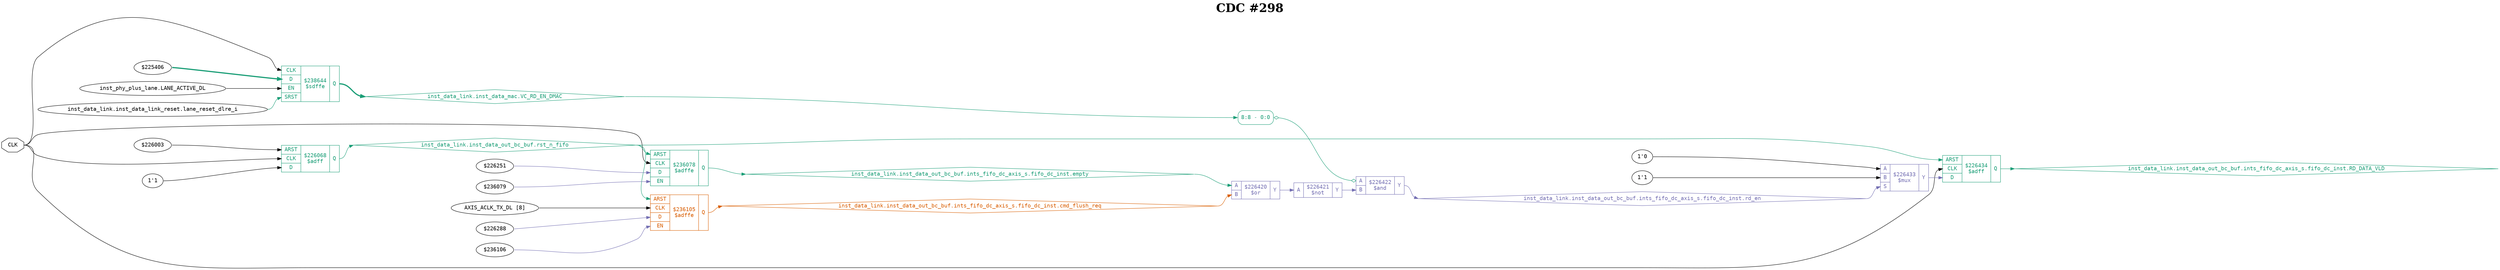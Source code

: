 digraph "spacefibre_light_top" {
label=<<b>CDC #298</b>>;
labelloc="t"
fontsize="30"
node ["fontname"="Courier"]
edge ["fontname"="Courier"]
rankdir="LR";
remincross=true;
n4 [ shape=octagon, label="CLK", color="black", fontcolor="black", href="/src/ip_spacefibre_light_top/spacefibre_light_top.vhd#45" ];
n5 [ shape=diamond, label="inst_data_link.inst_data_mac.VC_RD_EN_DMAC", colorscheme="dark28", color="1", fontcolor="1", href="/src/module_data_link/data_mac.vhd#57" ];
n6 [ shape=diamond, label="inst_data_link.inst_data_out_bc_buf.ints_fifo_dc_axis_s.fifo_dc_inst.RD_DATA_VLD", colorscheme="dark28", color="1", fontcolor="1", href="/src/ip/fifo_dc/fifo_dc.vhd#55" ];
n7 [ shape=diamond, label="inst_data_link.inst_data_out_bc_buf.ints_fifo_dc_axis_s.fifo_dc_inst.cmd_flush_req", colorscheme="dark28", color="2", fontcolor="2", href="/src/ip/fifo_dc/fifo_dc.vhd#111" ];
n8 [ shape=diamond, label="inst_data_link.inst_data_out_bc_buf.ints_fifo_dc_axis_s.fifo_dc_inst.empty", colorscheme="dark28", color="1", fontcolor="1", href="/src/ip/fifo_dc/fifo_dc.vhd#129" ];
n9 [ shape=diamond, label="inst_data_link.inst_data_out_bc_buf.ints_fifo_dc_axis_s.fifo_dc_inst.rd_en", colorscheme="dark28", color="3", fontcolor="3", href="/src/ip/fifo_dc/fifo_dc.vhd#124" ];
n10 [ shape=diamond, label="inst_data_link.inst_data_out_bc_buf.rst_n_fifo", colorscheme="dark28", color="1", fontcolor="1", href="/src/module_data_link/data_out_bc_buf.vhd#118" ];
{ rank="source"; n4;}
{ rank="sink";}
v0 [ label="$226251" ];
v1 [ label="$236079" ];
c15 [ shape=record, label="{{<p11> ARST|<p4> CLK|<p12> D|<p13> EN}|$236078\n$adffe|{<p14> Q}}", colorscheme="dark28", color="1", fontcolor="1" , href="/src/ip/fifo_dc/fifo_dc.vhd#378"  ];
v2 [ label="AXIS_ACLK_TX_DL [8]" ];
v3 [ label="$226288" ];
v4 [ label="$236106" ];
c16 [ shape=record, label="{{<p11> ARST|<p4> CLK|<p12> D|<p13> EN}|$236105\n$adffe|{<p14> Q}}", colorscheme="dark28", color="2", fontcolor="2" , href="/src/ip/fifo_dc/fifo_dc.vhd#440"  ];
v5 [ label="$225406" ];
v6 [ label="inst_phy_plus_lane.LANE_ACTIVE_DL" ];
v7 [ label="inst_data_link.inst_data_link_reset.lane_reset_dlre_i" ];
c18 [ shape=record, label="{{<p4> CLK|<p12> D|<p13> EN|<p17> SRST}|$238644\n$sdffe|{<p14> Q}}", colorscheme="dark28", color="1", fontcolor="1" , href="/src/module_data_link/data_mac.vhd#132"  ];
v8 [ label="$226003" ];
v9 [ label="1'1" ];
c19 [ shape=record, label="{{<p11> ARST|<p4> CLK|<p12> D}|$226068\n$adff|{<p14> Q}}", colorscheme="dark28", color="1", fontcolor="1" , href="/src/module_data_link/data_out_bc_buf.vhd#172"  ];
c20 [ shape=record, label="{{<p11> ARST|<p4> CLK|<p12> D}|$226434\n$adff|{<p14> Q}}", colorscheme="dark28", color="1", fontcolor="1" , href="/src/ip/fifo_dc/fifo_dc.vhd#300"  ];
v10 [ label="1'0" ];
v11 [ label="1'1" ];
c25 [ shape=record, label="{{<p21> A|<p22> B|<p23> S}|$226433\n$mux|{<p24> Y}}", colorscheme="dark28", color="3", fontcolor="3" , href="/src/ip/fifo_dc/fifo_dc.vhd#305"  ];
c26 [ shape=record, label="{{<p21> A|<p22> B}|$226420\n$or|{<p24> Y}}", colorscheme="dark28", color="3", fontcolor="3" , href="/src/ip/fifo_dc/fifo_dc.vhd#290"  ];
c27 [ shape=record, label="{{<p21> A}|$226421\n$not|{<p24> Y}}", colorscheme="dark28", color="3", fontcolor="3" , href="/src/ip/fifo_dc/fifo_dc.vhd#290"  ];
c28 [ shape=record, label="{{<p21> A|<p22> B}|$226422\n$and|{<p24> Y}}", colorscheme="dark28", color="3", fontcolor="3" , href="/src/ip/fifo_dc/fifo_dc.vhd#290"  ];
x12 [ shape=record, style=rounded, label="<s0> 8:8 - 0:0 ", colorscheme="dark28", color="1", fontcolor="1" ];
x12:e -> c28:p21:w [arrowhead=odiamond, arrowtail=odiamond, dir=both, colorscheme="dark28", color="1", fontcolor="1", label=""];
c26:p24:e -> c27:p21:w [colorscheme="dark28", color="3", fontcolor="3", label=""];
c19:p14:e -> n10:w [colorscheme="dark28", color="1", fontcolor="1", label=""];
n10:e -> c15:p11:w [colorscheme="dark28", color="1", fontcolor="1", label=""];
n10:e -> c16:p11:w [colorscheme="dark28", color="1", fontcolor="1", label=""];
n10:e -> c20:p11:w [colorscheme="dark28", color="1", fontcolor="1", label=""];
c27:p24:e -> c28:p22:w [colorscheme="dark28", color="3", fontcolor="3", label=""];
c25:p24:e -> c20:p12:w [colorscheme="dark28", color="3", fontcolor="3", label=""];
n4:e -> c15:p4:w [color="black", fontcolor="black", label=""];
n4:e -> c18:p4:w [color="black", fontcolor="black", label=""];
n4:e -> c19:p4:w [color="black", fontcolor="black", label=""];
n4:e -> c20:p4:w [color="black", fontcolor="black", label=""];
c18:p14:e -> n5:w [colorscheme="dark28", color="1", fontcolor="1", style="setlinewidth(3)", label=""];
n5:e -> x12:s0:w [colorscheme="dark28", color="1", fontcolor="1", label=""];
c20:p14:e -> n6:w [colorscheme="dark28", color="1", fontcolor="1", label=""];
c16:p14:e -> n7:w [colorscheme="dark28", color="2", fontcolor="2", label=""];
n7:e -> c26:p22:w [colorscheme="dark28", color="2", fontcolor="2", label=""];
c15:p14:e -> n8:w [colorscheme="dark28", color="1", fontcolor="1", label=""];
n8:e -> c26:p21:w [colorscheme="dark28", color="1", fontcolor="1", label=""];
c28:p24:e -> n9:w [colorscheme="dark28", color="3", fontcolor="3", label=""];
n9:e -> c25:p23:w [colorscheme="dark28", color="3", fontcolor="3", label=""];
v0:e -> c15:p12:w [colorscheme="dark28", color="3", fontcolor="3", label=""];
v1:e -> c15:p13:w [colorscheme="dark28", color="3", fontcolor="3", label=""];
v10:e -> c25:p21:w [color="black", fontcolor="black", label=""];
v11:e -> c25:p22:w [color="black", fontcolor="black", label=""];
v2:e -> c16:p4:w [color="black", fontcolor="black", label=""];
v3:e -> c16:p12:w [colorscheme="dark28", color="3", fontcolor="3", label=""];
v4:e -> c16:p13:w [colorscheme="dark28", color="3", fontcolor="3", label=""];
v5:e -> c18:p12:w [colorscheme="dark28", color="1", fontcolor="1", style="setlinewidth(3)", label=""];
v6:e -> c18:p13:w [color="black", fontcolor="black", label=""];
v7:e -> c18:p17:w [colorscheme="dark28", color="1", fontcolor="1", label=""];
v8:e -> c19:p11:w [color="black", fontcolor="black", label=""];
v9:e -> c19:p12:w [color="black", fontcolor="black", label=""];
}

